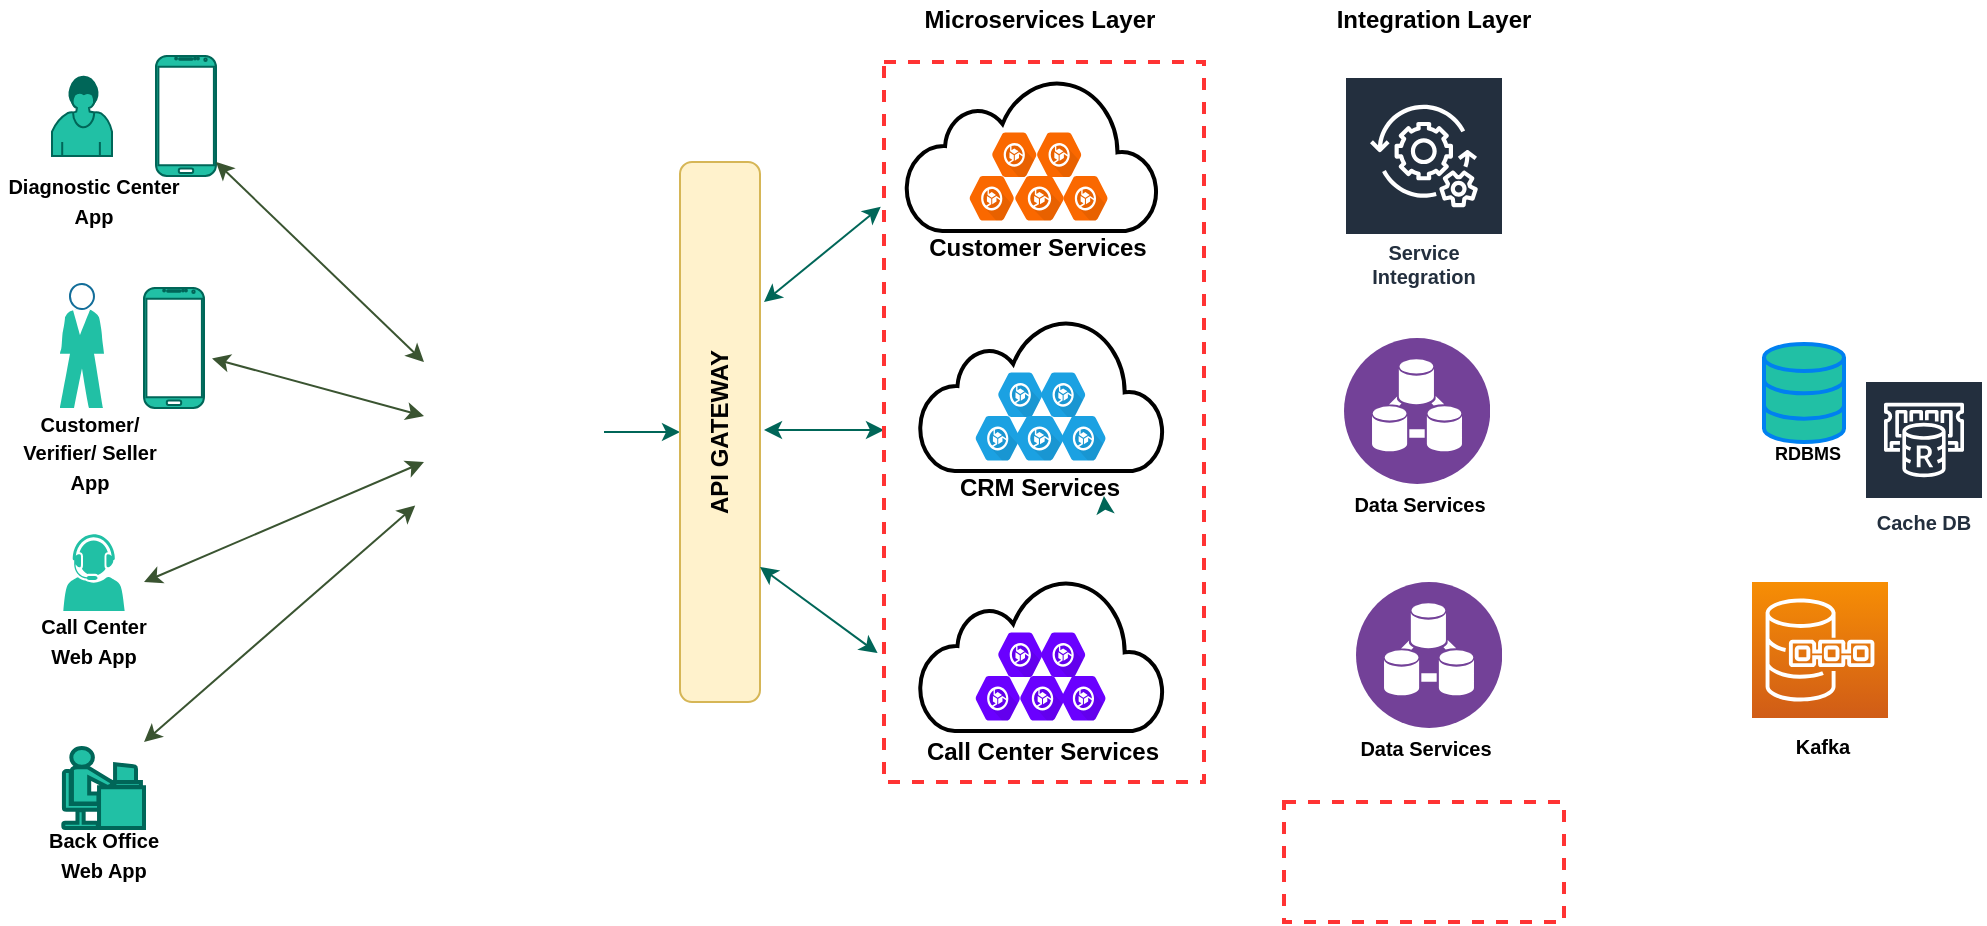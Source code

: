 <mxfile version="13.5.3" type="github">
  <diagram id="R_P41mEICFCsG3THIY6Q" name="Page-1">
    <mxGraphModel dx="994" dy="548" grid="1" gridSize="10" guides="1" tooltips="1" connect="1" arrows="1" fold="1" page="1" pageScale="1" pageWidth="850" pageHeight="1100" math="0" shadow="0">
      <root>
        <mxCell id="0" />
        <mxCell id="1" parent="0" />
        <mxCell id="RpMwm-W39NZdclkWYhaL-2" value="" style="verticalLabelPosition=bottom;verticalAlign=top;html=1;shadow=0;dashed=0;strokeWidth=1;shape=mxgraph.android.phone2;strokeColor=#006658;fillColor=#21C0A5;fontColor=#5C5C5C;" parent="1" vertex="1">
          <mxGeometry x="80" y="203" width="30" height="60" as="geometry" />
        </mxCell>
        <mxCell id="RpMwm-W39NZdclkWYhaL-4" value="" style="shape=mxgraph.bpmn.user_task;html=1;outlineConnect=0;fillColor=#21C0A5;strokeColor=#006658;fontColor=#5C5C5C;" parent="1" vertex="1">
          <mxGeometry x="34" y="97" width="30" height="40" as="geometry" />
        </mxCell>
        <mxCell id="RpMwm-W39NZdclkWYhaL-5" value="" style="shape=mxgraph.cisco.people.androgenous_person;html=1;dashed=0;fillColor=#21C0A5;strokeColor=#006658;strokeWidth=2;verticalLabelPosition=bottom;verticalAlign=top;fontColor=#5C5C5C;" parent="1" vertex="1">
          <mxGeometry x="39.66" y="433" width="40.34" height="40" as="geometry" />
        </mxCell>
        <mxCell id="RpMwm-W39NZdclkWYhaL-6" value="" style="shape=mxgraph.cisco.people.standing_man;html=1;dashed=0;fillColor=#21C0A5;strokeColor=#006658;strokeWidth=2;verticalLabelPosition=bottom;verticalAlign=top;fontColor=#5C5C5C;" parent="1" vertex="1">
          <mxGeometry x="38" y="201" width="22" height="62" as="geometry" />
        </mxCell>
        <mxCell id="RpMwm-W39NZdclkWYhaL-15" style="edgeStyle=orthogonalEdgeStyle;curved=0;rounded=0;sketch=0;orthogonalLoop=1;jettySize=auto;html=1;entryX=1;entryY=0.5;entryDx=0;entryDy=0;strokeColor=#006658;fillColor=#21C0A5;fontColor=#5C5C5C;" parent="1" target="RpMwm-W39NZdclkWYhaL-14" edge="1">
          <mxGeometry relative="1" as="geometry">
            <mxPoint x="310" y="275" as="sourcePoint" />
          </mxGeometry>
        </mxCell>
        <mxCell id="RpMwm-W39NZdclkWYhaL-12" value="" style="shape=image;html=1;verticalAlign=top;verticalLabelPosition=bottom;labelBackgroundColor=#ffffff;imageAspect=0;aspect=fixed;image=https://cdn2.iconfinder.com/data/icons/whcompare-isometric-web-hosting-servers/50/cloud-server-128.png;rounded=0;sketch=0;strokeColor=#0000FF;fillColor=#21C0A5;fontColor=#5C5C5C;" parent="1" vertex="1">
          <mxGeometry x="220" y="220" width="100" height="100" as="geometry" />
        </mxCell>
        <mxCell id="RpMwm-W39NZdclkWYhaL-14" value="&lt;b&gt;API GATEWAY&lt;/b&gt;" style="rounded=1;whiteSpace=wrap;html=1;sketch=0;strokeColor=#d6b656;fillColor=#fff2cc;direction=west;horizontal=0;" parent="1" vertex="1">
          <mxGeometry x="348" y="140" width="40" height="270" as="geometry" />
        </mxCell>
        <mxCell id="RpMwm-W39NZdclkWYhaL-28" value="" style="group" parent="1" vertex="1" connectable="0">
          <mxGeometry x="490" y="240" width="110" height="60" as="geometry" />
        </mxCell>
        <mxCell id="RpMwm-W39NZdclkWYhaL-30" value="" style="html=1;verticalLabelPosition=bottom;align=center;labelBackgroundColor=#ffffff;verticalAlign=top;strokeWidth=2;shadow=0;dashed=0;shape=mxgraph.ios7.icons.cloud;rounded=0;sketch=0;" parent="RpMwm-W39NZdclkWYhaL-28" vertex="1">
          <mxGeometry x="-22.224" y="-21.818" width="122.235" height="76.364" as="geometry" />
        </mxCell>
        <mxCell id="RpMwm-W39NZdclkWYhaL-22" value="" style="html=1;fillColor=#1ba1e2;strokeColor=#006EAF;verticalAlign=top;labelPosition=center;verticalLabelPosition=bottom;align=center;spacingTop=-6;fontSize=11;fontStyle=1;shape=mxgraph.gcp2.hexIcon;prIcon=container_optimized_os;rounded=0;sketch=0;fontColor=#ffffff;" parent="RpMwm-W39NZdclkWYhaL-28" vertex="1">
          <mxGeometry x="11.276" width="33.827" height="32.727" as="geometry" />
        </mxCell>
        <mxCell id="RpMwm-W39NZdclkWYhaL-23" value="" style="html=1;fillColor=#1ba1e2;strokeColor=#006EAF;verticalAlign=top;labelPosition=center;verticalLabelPosition=bottom;align=center;spacingTop=-6;fontSize=11;fontStyle=1;shape=mxgraph.gcp2.hexIcon;prIcon=container_optimized_os;rounded=0;sketch=0;fontColor=#ffffff;" parent="RpMwm-W39NZdclkWYhaL-28" vertex="1">
          <mxGeometry y="21.818" width="33.827" height="32.727" as="geometry" />
        </mxCell>
        <mxCell id="RpMwm-W39NZdclkWYhaL-24" value="" style="html=1;fillColor=#1ba1e2;strokeColor=#006EAF;verticalAlign=top;labelPosition=center;verticalLabelPosition=bottom;align=center;spacingTop=-6;fontSize=11;fontStyle=1;shape=mxgraph.gcp2.hexIcon;prIcon=container_optimized_os;rounded=0;sketch=0;fontColor=#ffffff;" parent="RpMwm-W39NZdclkWYhaL-28" vertex="1">
          <mxGeometry x="19.169" y="21.818" width="37.21" height="32.727" as="geometry" />
        </mxCell>
        <mxCell id="RpMwm-W39NZdclkWYhaL-25" value="" style="html=1;fillColor=#1ba1e2;strokeColor=#006EAF;verticalAlign=top;labelPosition=center;verticalLabelPosition=bottom;align=center;spacingTop=-6;fontSize=11;fontStyle=1;shape=mxgraph.gcp2.hexIcon;prIcon=container_optimized_os;rounded=0;sketch=0;fontColor=#ffffff;" parent="RpMwm-W39NZdclkWYhaL-28" vertex="1">
          <mxGeometry x="42.847" y="21.818" width="33.827" height="32.727" as="geometry" />
        </mxCell>
        <mxCell id="RpMwm-W39NZdclkWYhaL-26" value="" style="html=1;fillColor=#1ba1e2;strokeColor=#006EAF;verticalAlign=top;labelPosition=center;verticalLabelPosition=bottom;align=center;spacingTop=-6;fontSize=11;fontStyle=1;shape=mxgraph.gcp2.hexIcon;prIcon=container_optimized_os;rounded=0;sketch=0;fontColor=#ffffff;" parent="RpMwm-W39NZdclkWYhaL-28" vertex="1">
          <mxGeometry x="32.699" width="33.827" height="32.727" as="geometry" />
        </mxCell>
        <mxCell id="RpMwm-W39NZdclkWYhaL-46" value="" style="group" parent="1" vertex="1" connectable="0">
          <mxGeometry x="490" y="370" width="127.8" height="74.55" as="geometry" />
        </mxCell>
        <mxCell id="RpMwm-W39NZdclkWYhaL-47" value="" style="html=1;verticalLabelPosition=bottom;align=center;labelBackgroundColor=#ffffff;verticalAlign=top;strokeWidth=2;shadow=0;dashed=0;shape=mxgraph.ios7.icons.cloud;rounded=0;sketch=0;" parent="RpMwm-W39NZdclkWYhaL-46" vertex="1">
          <mxGeometry x="-22.224" y="-21.818" width="122.235" height="76.364" as="geometry" />
        </mxCell>
        <mxCell id="RpMwm-W39NZdclkWYhaL-48" value="" style="html=1;fillColor=#6a00ff;strokeColor=#3700CC;verticalAlign=top;labelPosition=center;verticalLabelPosition=bottom;align=center;spacingTop=-6;fontSize=11;fontStyle=1;shape=mxgraph.gcp2.hexIcon;prIcon=container_optimized_os;rounded=0;sketch=0;fontColor=#ffffff;" parent="RpMwm-W39NZdclkWYhaL-46" vertex="1">
          <mxGeometry x="11.276" width="33.827" height="32.727" as="geometry" />
        </mxCell>
        <mxCell id="RpMwm-W39NZdclkWYhaL-49" value="" style="html=1;fillColor=#6a00ff;strokeColor=#3700CC;verticalAlign=top;labelPosition=center;verticalLabelPosition=bottom;align=center;spacingTop=-6;fontSize=11;fontStyle=1;shape=mxgraph.gcp2.hexIcon;prIcon=container_optimized_os;rounded=0;sketch=0;fontColor=#ffffff;" parent="RpMwm-W39NZdclkWYhaL-46" vertex="1">
          <mxGeometry y="21.818" width="33.827" height="32.727" as="geometry" />
        </mxCell>
        <mxCell id="RpMwm-W39NZdclkWYhaL-50" value="" style="html=1;fillColor=#6a00ff;strokeColor=#3700CC;verticalAlign=top;labelPosition=center;verticalLabelPosition=bottom;align=center;spacingTop=-6;fontSize=11;fontStyle=1;shape=mxgraph.gcp2.hexIcon;prIcon=container_optimized_os;rounded=0;sketch=0;fontColor=#ffffff;" parent="RpMwm-W39NZdclkWYhaL-46" vertex="1">
          <mxGeometry x="22.224" y="21.818" width="34.159" height="32.727" as="geometry" />
        </mxCell>
        <mxCell id="RpMwm-W39NZdclkWYhaL-51" value="" style="html=1;fillColor=#6a00ff;strokeColor=#3700CC;verticalAlign=top;labelPosition=center;verticalLabelPosition=bottom;align=center;spacingTop=-6;fontSize=11;fontStyle=1;shape=mxgraph.gcp2.hexIcon;prIcon=container_optimized_os;rounded=0;sketch=0;fontColor=#ffffff;" parent="RpMwm-W39NZdclkWYhaL-46" vertex="1">
          <mxGeometry x="42.847" y="21.818" width="33.827" height="32.727" as="geometry" />
        </mxCell>
        <mxCell id="RpMwm-W39NZdclkWYhaL-52" value="" style="html=1;fillColor=#6a00ff;strokeColor=#3700CC;verticalAlign=top;labelPosition=center;verticalLabelPosition=bottom;align=center;spacingTop=-6;fontSize=11;fontStyle=1;shape=mxgraph.gcp2.hexIcon;prIcon=container_optimized_os;rounded=0;sketch=0;fontColor=#ffffff;" parent="RpMwm-W39NZdclkWYhaL-46" vertex="1">
          <mxGeometry x="32.699" width="33.827" height="32.727" as="geometry" />
        </mxCell>
        <mxCell id="RpMwm-W39NZdclkWYhaL-68" value="&lt;b&gt;Call Center Services&lt;/b&gt;" style="text;html=1;align=center;verticalAlign=middle;whiteSpace=wrap;rounded=0;sketch=0;" parent="RpMwm-W39NZdclkWYhaL-46" vertex="1">
          <mxGeometry x="-49.2" y="54.55" width="177" height="20" as="geometry" />
        </mxCell>
        <mxCell id="RpMwm-W39NZdclkWYhaL-53" value="" style="group" parent="1" vertex="1" connectable="0">
          <mxGeometry x="500" y="120" width="110" height="80" as="geometry" />
        </mxCell>
        <mxCell id="RpMwm-W39NZdclkWYhaL-54" value="" style="html=1;verticalLabelPosition=bottom;align=center;labelBackgroundColor=#ffffff;verticalAlign=top;strokeWidth=2;shadow=0;dashed=0;shape=mxgraph.ios7.icons.cloud;rounded=0;sketch=0;" parent="RpMwm-W39NZdclkWYhaL-53" vertex="1">
          <mxGeometry x="-39" y="-21.82" width="126.01" height="76.36" as="geometry" />
        </mxCell>
        <mxCell id="RpMwm-W39NZdclkWYhaL-55" value="" style="html=1;fillColor=#fa6800;strokeColor=#C73500;verticalAlign=top;labelPosition=center;verticalLabelPosition=bottom;align=center;spacingTop=-6;fontSize=11;fontStyle=1;shape=mxgraph.gcp2.hexIcon;prIcon=container_optimized_os;rounded=0;sketch=0;fontColor=#ffffff;" parent="RpMwm-W39NZdclkWYhaL-53" vertex="1">
          <mxGeometry x="-1.724" width="33.827" height="32.727" as="geometry" />
        </mxCell>
        <mxCell id="RpMwm-W39NZdclkWYhaL-56" value="" style="html=1;fillColor=#fa6800;strokeColor=#C73500;verticalAlign=top;labelPosition=center;verticalLabelPosition=bottom;align=center;spacingTop=-6;fontSize=11;fontStyle=1;shape=mxgraph.gcp2.hexIcon;prIcon=container_optimized_os;rounded=0;sketch=0;fontColor=#ffffff;" parent="RpMwm-W39NZdclkWYhaL-53" vertex="1">
          <mxGeometry x="-13" y="21.818" width="33.827" height="32.727" as="geometry" />
        </mxCell>
        <mxCell id="RpMwm-W39NZdclkWYhaL-57" value="" style="html=1;fillColor=#fa6800;strokeColor=#C73500;verticalAlign=top;labelPosition=center;verticalLabelPosition=bottom;align=center;spacingTop=-6;fontSize=11;fontStyle=1;shape=mxgraph.gcp2.hexIcon;prIcon=container_optimized_os;rounded=0;sketch=0;fontColor=#ffffff;" parent="RpMwm-W39NZdclkWYhaL-53" vertex="1">
          <mxGeometry x="9.169" y="21.818" width="37.21" height="32.727" as="geometry" />
        </mxCell>
        <mxCell id="RpMwm-W39NZdclkWYhaL-58" value="" style="html=1;fillColor=#fa6800;strokeColor=#C73500;verticalAlign=top;labelPosition=center;verticalLabelPosition=bottom;align=center;spacingTop=-6;fontSize=11;fontStyle=1;shape=mxgraph.gcp2.hexIcon;prIcon=container_optimized_os;rounded=0;sketch=0;fontColor=#ffffff;" parent="RpMwm-W39NZdclkWYhaL-53" vertex="1">
          <mxGeometry x="33.847" y="21.818" width="33.827" height="32.727" as="geometry" />
        </mxCell>
        <mxCell id="RpMwm-W39NZdclkWYhaL-59" value="" style="html=1;fillColor=#fa6800;strokeColor=#C73500;verticalAlign=top;labelPosition=center;verticalLabelPosition=bottom;align=center;spacingTop=-6;fontSize=11;fontStyle=1;shape=mxgraph.gcp2.hexIcon;prIcon=container_optimized_os;rounded=0;sketch=0;fontColor=#ffffff;" parent="RpMwm-W39NZdclkWYhaL-53" vertex="1">
          <mxGeometry x="20.699" width="33.827" height="32.727" as="geometry" />
        </mxCell>
        <mxCell id="RpMwm-W39NZdclkWYhaL-64" value="&lt;b&gt;Customer Services&lt;/b&gt;" style="text;html=1;align=center;verticalAlign=middle;whiteSpace=wrap;rounded=0;sketch=0;" parent="RpMwm-W39NZdclkWYhaL-53" vertex="1">
          <mxGeometry x="-38.22" y="53" width="130" height="20" as="geometry" />
        </mxCell>
        <mxCell id="RpMwm-W39NZdclkWYhaL-60" value="" style="endArrow=classic;startArrow=classic;html=1;strokeColor=#006658;fillColor=#21C0A5;fontColor=#5C5C5C;entryX=-0.01;entryY=0.201;entryDx=0;entryDy=0;entryPerimeter=0;" parent="1" edge="1" target="upEFrfNN-lWiFYi0aEHt-1">
          <mxGeometry width="50" height="50" relative="1" as="geometry">
            <mxPoint x="390" y="210" as="sourcePoint" />
            <mxPoint x="440" y="170" as="targetPoint" />
          </mxGeometry>
        </mxCell>
        <mxCell id="RpMwm-W39NZdclkWYhaL-61" value="" style="endArrow=classic;startArrow=classic;html=1;strokeColor=#006658;fillColor=#21C0A5;fontColor=#5C5C5C;" parent="1" edge="1">
          <mxGeometry width="50" height="50" relative="1" as="geometry">
            <mxPoint x="390" y="274" as="sourcePoint" />
            <mxPoint x="450" y="274" as="targetPoint" />
          </mxGeometry>
        </mxCell>
        <mxCell id="RpMwm-W39NZdclkWYhaL-62" value="" style="endArrow=classic;startArrow=classic;html=1;strokeColor=#006658;fillColor=#21C0A5;fontColor=#5C5C5C;entryX=-0.02;entryY=0.821;entryDx=0;entryDy=0;entryPerimeter=0;exitX=0;exitY=0.25;exitDx=0;exitDy=0;" parent="1" target="upEFrfNN-lWiFYi0aEHt-1" edge="1" source="RpMwm-W39NZdclkWYhaL-14">
          <mxGeometry width="50" height="50" relative="1" as="geometry">
            <mxPoint x="400" y="350" as="sourcePoint" />
            <mxPoint x="460" y="310" as="targetPoint" />
          </mxGeometry>
        </mxCell>
        <mxCell id="RpMwm-W39NZdclkWYhaL-63" value="&lt;b&gt;Microservices Layer&lt;/b&gt;" style="text;html=1;align=center;verticalAlign=middle;whiteSpace=wrap;rounded=0;sketch=0;" parent="1" vertex="1">
          <mxGeometry x="463" y="59" width="130" height="20" as="geometry" />
        </mxCell>
        <mxCell id="RpMwm-W39NZdclkWYhaL-65" value="&lt;b&gt;CRM Services&lt;/b&gt;" style="text;html=1;align=center;verticalAlign=middle;whiteSpace=wrap;rounded=0;sketch=0;" parent="1" vertex="1">
          <mxGeometry x="463" y="293" width="130" height="20" as="geometry" />
        </mxCell>
        <mxCell id="RpMwm-W39NZdclkWYhaL-69" style="edgeStyle=orthogonalEdgeStyle;curved=0;rounded=0;sketch=0;orthogonalLoop=1;jettySize=auto;html=1;exitX=0.75;exitY=1;exitDx=0;exitDy=0;entryX=0.746;entryY=0.7;entryDx=0;entryDy=0;entryPerimeter=0;strokeColor=#006658;fillColor=#21C0A5;fontColor=#5C5C5C;" parent="1" source="RpMwm-W39NZdclkWYhaL-65" target="RpMwm-W39NZdclkWYhaL-65" edge="1">
          <mxGeometry relative="1" as="geometry" />
        </mxCell>
        <mxCell id="RpMwm-W39NZdclkWYhaL-70" value="" style="verticalLabelPosition=bottom;verticalAlign=top;html=1;shadow=0;dashed=0;strokeWidth=1;shape=mxgraph.android.phone2;strokeColor=#006658;fillColor=#21C0A5;fontColor=#5C5C5C;" parent="1" vertex="1">
          <mxGeometry x="86" y="87" width="30" height="60" as="geometry" />
        </mxCell>
        <mxCell id="RpMwm-W39NZdclkWYhaL-71" value="&lt;b style=&quot;font-size: x-small&quot;&gt;Diagnostic Center App&lt;/b&gt;" style="text;html=1;align=center;verticalAlign=middle;whiteSpace=wrap;rounded=0;sketch=0;" parent="1" vertex="1">
          <mxGeometry x="10" y="147" width="90" height="24" as="geometry" />
        </mxCell>
        <mxCell id="RpMwm-W39NZdclkWYhaL-72" value="&lt;font size=&quot;1&quot;&gt;&lt;b&gt;Customer/ Verifier/ Seller App&lt;/b&gt;&lt;/font&gt;" style="text;html=1;align=center;verticalAlign=middle;whiteSpace=wrap;rounded=0;sketch=0;" parent="1" vertex="1">
          <mxGeometry x="8" y="274" width="90" height="21" as="geometry" />
        </mxCell>
        <object label="" id="RpMwm-W39NZdclkWYhaL-7">
          <mxCell style="pointerEvents=1;shadow=0;dashed=0;html=1;strokeColor=none;fillColor=#21C0A5;labelPosition=center;verticalLabelPosition=bottom;verticalAlign=top;outlineConnect=0;align=center;shape=mxgraph.office.users.call_center_agent;fontColor=#5C5C5C;" parent="1" vertex="1">
            <mxGeometry x="39.663" y="326" width="30.667" height="38.5" as="geometry" />
          </mxCell>
        </object>
        <mxCell id="RpMwm-W39NZdclkWYhaL-73" value="&lt;font size=&quot;1&quot;&gt;&lt;b&gt;Call Center Web App&lt;/b&gt;&lt;/font&gt;" style="text;html=1;align=center;verticalAlign=middle;whiteSpace=wrap;rounded=0;sketch=0;" parent="1" vertex="1">
          <mxGeometry x="20" y="369" width="70" height="20" as="geometry" />
        </mxCell>
        <mxCell id="RpMwm-W39NZdclkWYhaL-74" value="&lt;font size=&quot;1&quot;&gt;&lt;b&gt;Back Office Web App&lt;/b&gt;&lt;/font&gt;" style="text;html=1;align=center;verticalAlign=middle;whiteSpace=wrap;rounded=0;sketch=0;" parent="1" vertex="1">
          <mxGeometry x="24.83" y="476" width="70" height="20" as="geometry" />
        </mxCell>
        <mxCell id="RpMwm-W39NZdclkWYhaL-75" value="" style="endArrow=classic;startArrow=classic;html=1;strokeColor=#3A5431;fillColor=#6d8764;fontColor=#5C5C5C;" parent="1" edge="1">
          <mxGeometry width="50" height="50" relative="1" as="geometry">
            <mxPoint x="116" y="140" as="sourcePoint" />
            <mxPoint x="220" y="240" as="targetPoint" />
          </mxGeometry>
        </mxCell>
        <mxCell id="RpMwm-W39NZdclkWYhaL-76" value="" style="endArrow=classic;startArrow=classic;html=1;strokeColor=#3A5431;fillColor=#6d8764;fontColor=#5C5C5C;exitX=1.134;exitY=0.587;exitDx=0;exitDy=0;exitPerimeter=0;" parent="1" source="RpMwm-W39NZdclkWYhaL-2" edge="1">
          <mxGeometry width="50" height="50" relative="1" as="geometry">
            <mxPoint x="116" y="267.21" as="sourcePoint" />
            <mxPoint x="220" y="267" as="targetPoint" />
          </mxGeometry>
        </mxCell>
        <mxCell id="RpMwm-W39NZdclkWYhaL-77" value="" style="endArrow=classic;startArrow=classic;html=1;strokeColor=#3A5431;fillColor=#6d8764;fontColor=#5C5C5C;" parent="1" edge="1">
          <mxGeometry width="50" height="50" relative="1" as="geometry">
            <mxPoint x="80" y="350" as="sourcePoint" />
            <mxPoint x="220" y="290" as="targetPoint" />
          </mxGeometry>
        </mxCell>
        <mxCell id="RpMwm-W39NZdclkWYhaL-78" value="" style="endArrow=classic;startArrow=classic;html=1;strokeColor=#3A5431;fillColor=#6d8764;fontColor=#5C5C5C;entryX=-0.044;entryY=0.918;entryDx=0;entryDy=0;entryPerimeter=0;" parent="1" target="RpMwm-W39NZdclkWYhaL-12" edge="1">
          <mxGeometry width="50" height="50" relative="1" as="geometry">
            <mxPoint x="80" y="430" as="sourcePoint" />
            <mxPoint x="200" y="572.392" as="targetPoint" />
          </mxGeometry>
        </mxCell>
        <mxCell id="RpMwm-W39NZdclkWYhaL-80" value="&lt;b&gt;Integration Layer&lt;/b&gt;" style="text;html=1;align=center;verticalAlign=middle;whiteSpace=wrap;rounded=0;sketch=0;" parent="1" vertex="1">
          <mxGeometry x="660" y="59" width="130" height="20" as="geometry" />
        </mxCell>
        <mxCell id="RpMwm-W39NZdclkWYhaL-81" value="" style="aspect=fixed;perimeter=ellipsePerimeter;html=1;align=center;shadow=0;dashed=0;fontColor=#4277BB;labelBackgroundColor=#ffffff;fontSize=12;spacingTop=3;image;image=img/lib/ibm/analytics/data_integration.svg;rounded=0;sketch=0;strokeColor=#0000FF;fillColor=#21C0A5;" parent="1" vertex="1">
          <mxGeometry x="680" y="228" width="73" height="73" as="geometry" />
        </mxCell>
        <mxCell id="RpMwm-W39NZdclkWYhaL-82" value="" style="aspect=fixed;perimeter=ellipsePerimeter;html=1;align=center;shadow=0;dashed=0;fontColor=#4277BB;labelBackgroundColor=#ffffff;fontSize=12;spacingTop=3;image;image=img/lib/ibm/analytics/data_integration.svg;rounded=0;sketch=0;strokeColor=#0000FF;fillColor=#21C0A5;" parent="1" vertex="1">
          <mxGeometry x="686" y="350" width="73" height="73" as="geometry" />
        </mxCell>
        <mxCell id="RpMwm-W39NZdclkWYhaL-85" value="Service Integration&lt;br&gt;" style="outlineConnect=0;fontColor=#232F3E;gradientColor=none;strokeColor=#ffffff;fillColor=#232F3E;dashed=0;verticalLabelPosition=middle;verticalAlign=bottom;align=center;html=1;whiteSpace=wrap;fontSize=10;fontStyle=1;spacing=3;shape=mxgraph.aws4.productIcon;prIcon=mxgraph.aws4.managed_services;rounded=0;sketch=0;" parent="1" vertex="1">
          <mxGeometry x="680" y="97" width="80" height="110" as="geometry" />
        </mxCell>
        <mxCell id="RpMwm-W39NZdclkWYhaL-86" value="&lt;b&gt;&lt;font style=&quot;font-size: 10px&quot;&gt;Data Services&lt;/font&gt;&lt;/b&gt;" style="text;html=1;align=center;verticalAlign=middle;whiteSpace=wrap;rounded=0;sketch=0;" parent="1" vertex="1">
          <mxGeometry x="653" y="301" width="130" height="20" as="geometry" />
        </mxCell>
        <mxCell id="upEFrfNN-lWiFYi0aEHt-1" value="" style="html=1;fontColor=#FF3333;fontStyle=1;align=left;verticalAlign=top;spacing=0;labelBorderColor=none;fillColor=none;dashed=1;strokeWidth=2;strokeColor=#FF3333;spacingLeft=4;spacingTop=-3;rounded=0;sketch=0;" vertex="1" parent="1">
          <mxGeometry x="450" y="90" width="160" height="360" as="geometry" />
        </mxCell>
        <mxCell id="upEFrfNN-lWiFYi0aEHt-2" value="" style="html=1;fontColor=#FF3333;fontStyle=1;align=left;verticalAlign=top;spacing=0;labelBorderColor=none;fillColor=none;dashed=1;strokeWidth=2;strokeColor=#FF3333;spacingLeft=4;spacingTop=-3;rounded=0;sketch=0;" vertex="1" parent="1">
          <mxGeometry x="650" y="460" width="140" height="60" as="geometry" />
        </mxCell>
        <mxCell id="upEFrfNN-lWiFYi0aEHt-3" value="&lt;b&gt;&lt;font style=&quot;font-size: 10px&quot;&gt;Data Services&lt;/font&gt;&lt;/b&gt;" style="text;html=1;align=center;verticalAlign=middle;whiteSpace=wrap;rounded=0;sketch=0;" vertex="1" parent="1">
          <mxGeometry x="656" y="423" width="130" height="20" as="geometry" />
        </mxCell>
        <mxCell id="upEFrfNN-lWiFYi0aEHt-4" value="" style="html=1;verticalLabelPosition=bottom;align=center;labelBackgroundColor=#ffffff;verticalAlign=top;strokeWidth=2;strokeColor=#0080F0;shadow=0;dashed=0;shape=mxgraph.ios7.icons.data;rounded=0;sketch=0;fillColor=#21C0A5;fontColor=#5C5C5C;" vertex="1" parent="1">
          <mxGeometry x="890" y="231" width="40" height="49" as="geometry" />
        </mxCell>
        <mxCell id="upEFrfNN-lWiFYi0aEHt-5" value="&lt;b&gt;&lt;font style=&quot;font-size: 9px&quot;&gt;RDBMS&lt;/font&gt;&lt;/b&gt;" style="text;html=1;align=center;verticalAlign=middle;whiteSpace=wrap;rounded=0;sketch=0;" vertex="1" parent="1">
          <mxGeometry x="890" y="280" width="44" height="9" as="geometry" />
        </mxCell>
        <mxCell id="upEFrfNN-lWiFYi0aEHt-6" value="" style="outlineConnect=0;fontColor=#232F3E;gradientColor=#F78E04;gradientDirection=north;fillColor=#D05C17;strokeColor=#ffffff;dashed=0;verticalLabelPosition=bottom;verticalAlign=top;align=center;html=1;fontSize=12;fontStyle=0;aspect=fixed;shape=mxgraph.aws4.resourceIcon;resIcon=mxgraph.aws4.quantum_ledger_database;rounded=0;sketch=0;" vertex="1" parent="1">
          <mxGeometry x="884" y="350" width="68" height="68" as="geometry" />
        </mxCell>
        <mxCell id="upEFrfNN-lWiFYi0aEHt-7" value="&lt;b&gt;&lt;font style=&quot;font-size: 10px&quot;&gt;Kafka&lt;/font&gt;&lt;/b&gt;" style="text;html=1;align=center;verticalAlign=middle;whiteSpace=wrap;rounded=0;sketch=0;" vertex="1" parent="1">
          <mxGeometry x="876" y="421.55" width="87" height="20" as="geometry" />
        </mxCell>
        <mxCell id="upEFrfNN-lWiFYi0aEHt-8" value="Cache DB" style="outlineConnect=0;fontColor=#232F3E;gradientColor=none;strokeColor=#ffffff;fillColor=#232F3E;dashed=0;verticalLabelPosition=middle;verticalAlign=bottom;align=center;html=1;whiteSpace=wrap;fontSize=10;fontStyle=1;spacing=3;shape=mxgraph.aws4.productIcon;prIcon=mxgraph.aws4.elasticache_for_redis;rounded=0;sketch=0;" vertex="1" parent="1">
          <mxGeometry x="940" y="249" width="60" height="81" as="geometry" />
        </mxCell>
      </root>
    </mxGraphModel>
  </diagram>
</mxfile>
